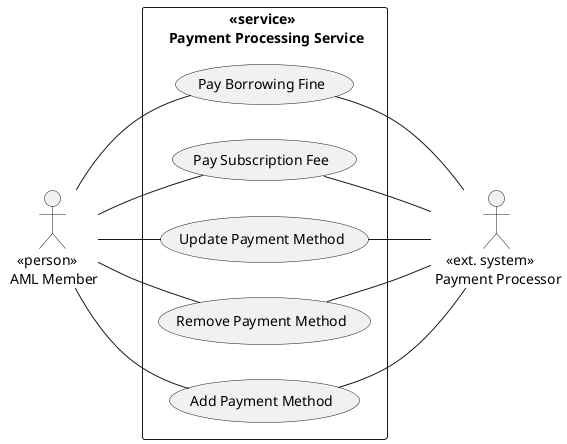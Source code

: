 @startuml payment-processing

left to right direction

rectangle "<<service>> \n Payment Processing Service" {
    (Add Payment Method) as add_payment
    (Remove Payment Method) as remove_payment
    (Update Payment Method) as update_payment
    (Pay Subscription Fee) as pay_subscription
    (Pay Borrowing Fine) as pay_fine
}

:   <<person>> \n AML Member: as aml_member
:    <<ext. system>> \n Payment Processor: as payment_processor

aml_member -- add_payment
aml_member -- remove_payment
aml_member -- update_payment
aml_member -- pay_subscription
aml_member -- pay_fine

payment_processor -u- add_payment
payment_processor -u- remove_payment
payment_processor -u- update_payment
payment_processor -u- pay_subscription
payment_processor -u- pay_fine

@enduml